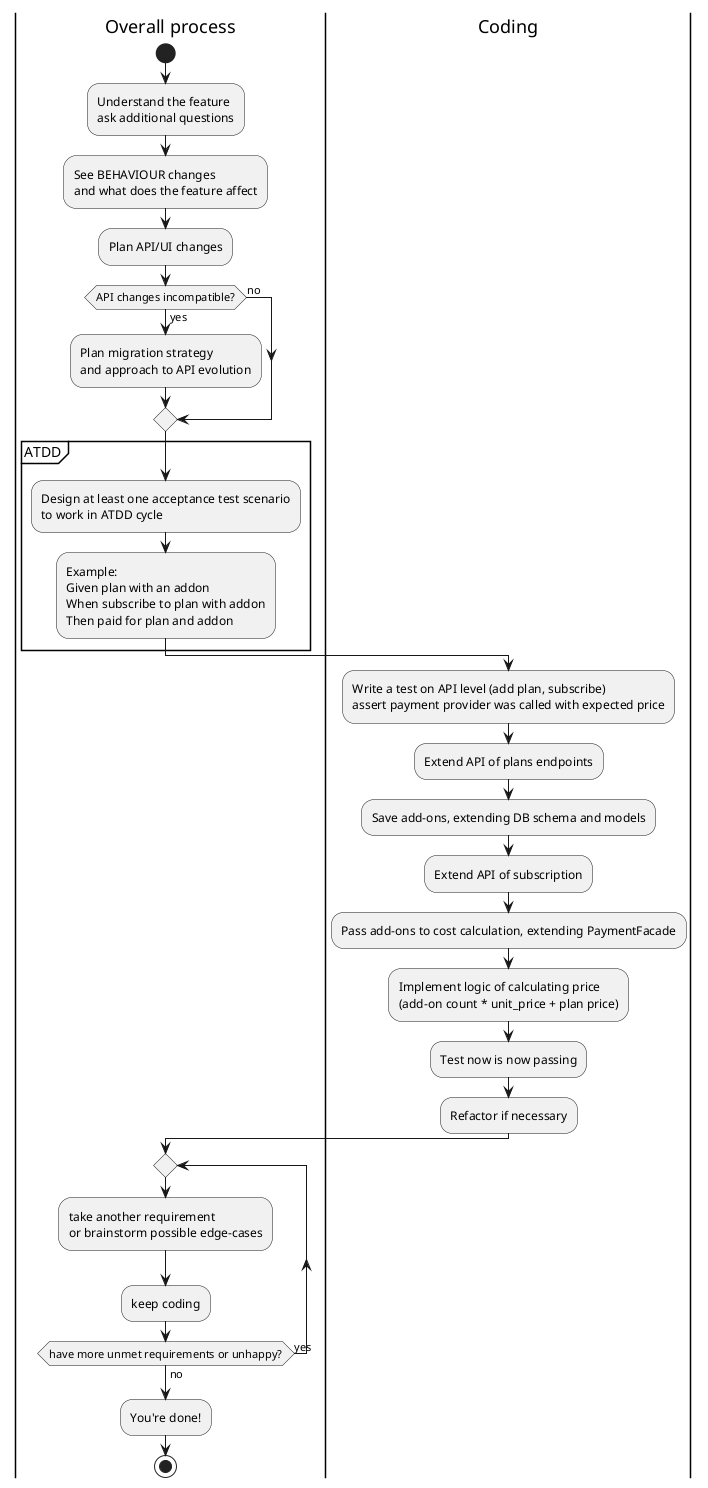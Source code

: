 @startuml
|Overall process|
start
:Understand the feature
ask additional questions;
:See BEHAVIOUR changes
and what does the feature affect;
:Plan API/UI changes;
if (API changes incompatible?) then (yes)
:Plan migration strategy
and approach to API evolution;
else (no)
endif
group ATDD
    :Design at least one acceptance test scenario
    to work in ATDD cycle;
    :Example:
    Given plan with an addon
    When subscribe to plan with addon
    Then paid for plan and addon;
end group
|Coding|
:Write a test on API level (add plan, subscribe)
assert payment provider was called with expected price;
:Extend API of plans endpoints;
:Save add-ons, extending DB schema and models;
:Extend API of subscription;
:Pass add-ons to cost calculation, extending PaymentFacade;
:Implement logic of calculating price
(add-on count * unit_price + plan price);
:Test now is now passing;
:Refactor if necessary;
|Overall process|
repeat
  :take another requirement
  or brainstorm possible edge-cases;
  :keep coding;
repeat while (have more unmet requirements or unhappy?) is (yes) not (no)

:You're done!;
stop
@enduml
